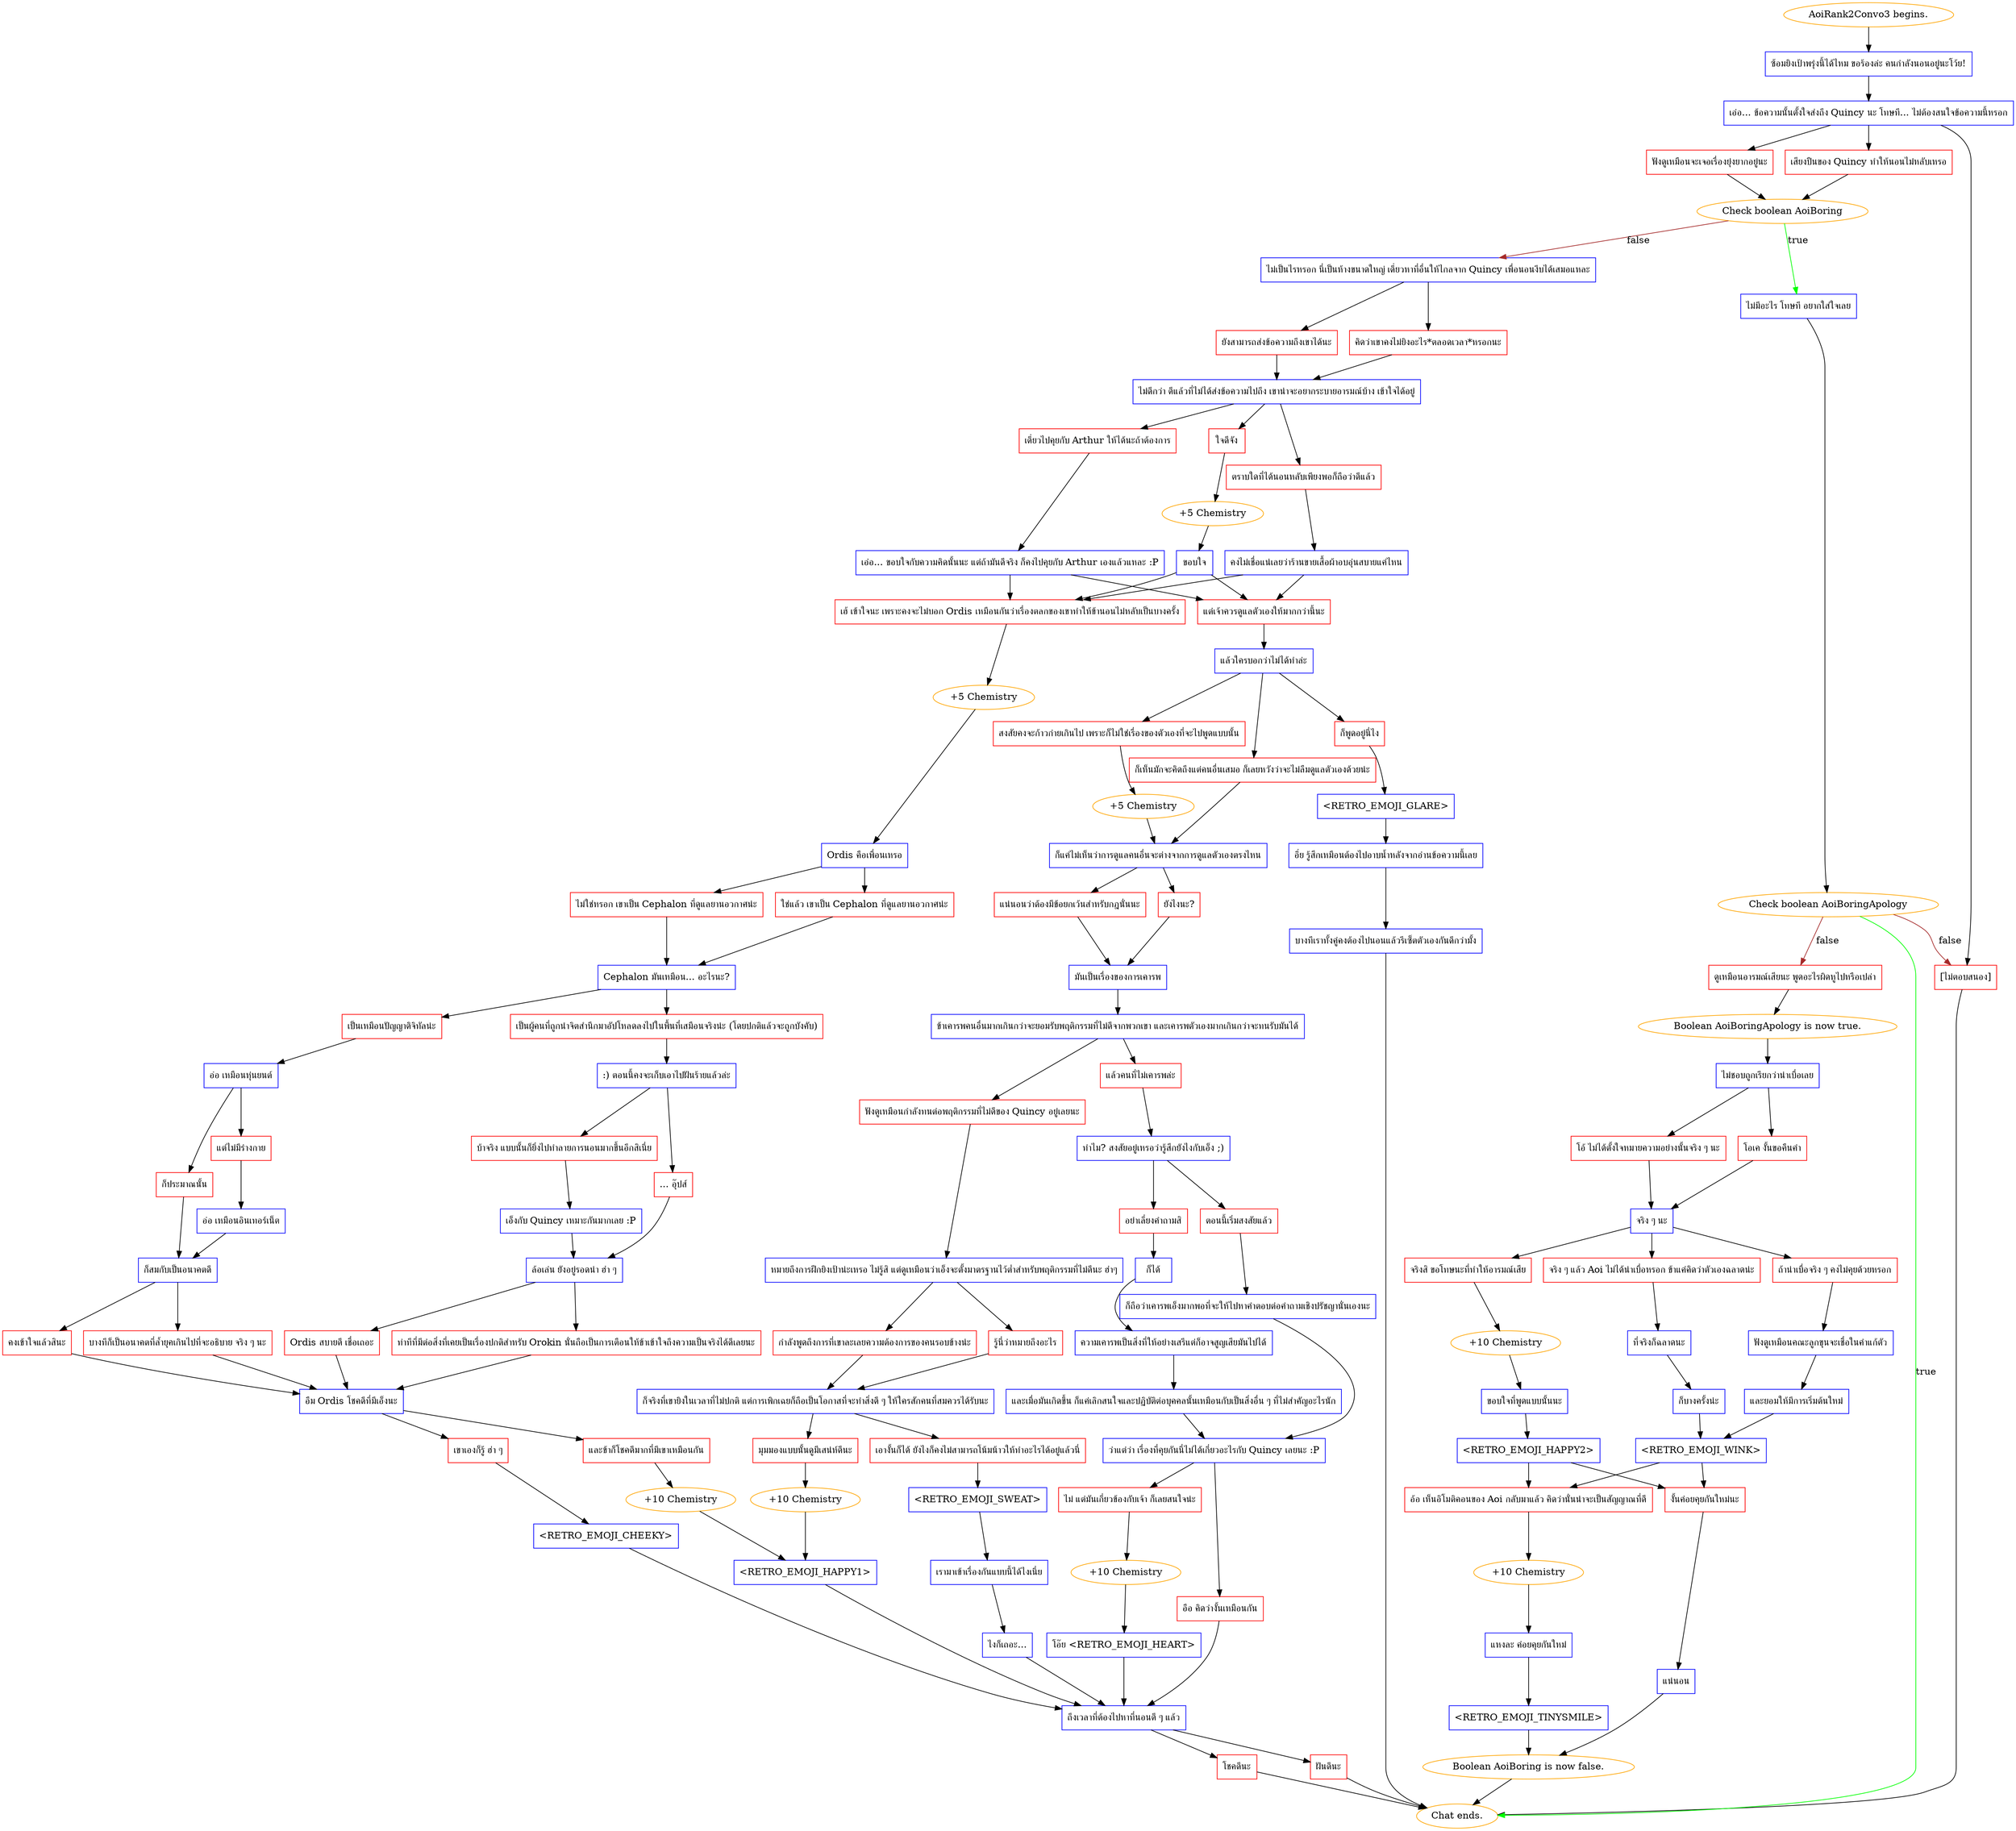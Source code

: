 digraph {
	"AoiRank2Convo3 begins." [color=orange];
		"AoiRank2Convo3 begins." -> j2981569025;
	j2981569025 [label="ซ้อมยิงเป้าพรุ่งนี้ได้ไหม ขอร้องล่ะ คนกำลังนอนอยู่นะโว้ย!",shape=box,color=blue];
		j2981569025 -> j4181118185;
	j4181118185 [label="เอ่อ... ข้อความนั้นตั้งใจส่งถึง Quincy นะ โทษที... ไม่ต้องสนใจข้อความนี้หรอก",shape=box,color=blue];
		j4181118185 -> j2418696961;
		j4181118185 -> j1433867036;
		j4181118185 -> j3641950350;
	j2418696961 [label="เสียงปืนของ Quincy ทำให้นอนไม่หลับเหรอ",shape=box,color=red];
		j2418696961 -> j1609432289;
	j1433867036 [label="ฟังดูเหมือนจะเจอเรื่องยุ่งยากอยู่นะ",shape=box,color=red];
		j1433867036 -> j1609432289;
	j3641950350 [label="[ไม่ตอบสนอง]",shape=box,color=red];
		j3641950350 -> "Chat ends.";
	j1609432289 [label="Check boolean AoiBoring",color=orange];
		j1609432289 -> j3120202435 [label=true,color=green];
		j1609432289 -> j3249767647 [label=false,color=brown];
	"Chat ends." [color=orange];
	j3120202435 [label="ไม่มีอะไร โทษที อยากใส่ใจเลย",shape=box,color=blue];
		j3120202435 -> j184200178;
	j3249767647 [label="ไม่เป็นไรหรอก นี่เป็นห้างขนาดใหญ่ เดี๋ยวหาที่อื่นให้ไกลจาก Quincy เพื่อนอนงีบได้เสมอแหละ",shape=box,color=blue];
		j3249767647 -> j1740153352;
		j3249767647 -> j3808743415;
	j184200178 [label="Check boolean AoiBoringApology",color=orange];
		j184200178 -> "Chat ends." [label=true,color=green];
		j184200178 -> j3140513351 [label=false,color=brown];
		j184200178 -> j3641950350 [label=false,color=brown];
	j1740153352 [label="คิดว่าเขาคงไม่ยิงอะไร*ตลอดเวลา*หรอกนะ",shape=box,color=red];
		j1740153352 -> j2032218457;
	j3808743415 [label="ยังสามารถส่งข้อความถึงเขาได้นะ",shape=box,color=red];
		j3808743415 -> j2032218457;
	j3140513351 [label="ดูเหมือนอารมณ์เสียนะ พูดอะไรผิดหูไปหรือเปล่า",shape=box,color=red];
		j3140513351 -> j2081020481;
	j2032218457 [label="ไม่ดีกว่า ดีแล้วที่ไม่ได้ส่งข้อความไปถึง เขาน่าจะอยากระบายอารมณ์บ้าง เข้าใจได้อยู่",shape=box,color=blue];
		j2032218457 -> j1906640575;
		j2032218457 -> j706566941;
		j2032218457 -> j2234128488;
	j2081020481 [label="Boolean AoiBoringApology is now true.",color=orange];
		j2081020481 -> j2375172901;
	j1906640575 [label="เดี๋ยวไปคุยกับ Arthur ให้ได้นะถ้าต้องการ",shape=box,color=red];
		j1906640575 -> j1113889347;
	j706566941 [label="ใจดีจัง",shape=box,color=red];
		j706566941 -> j2985423853;
	j2234128488 [label="ตราบใดที่ได้นอนหลับเพียงพอก็ถือว่าดีแล้ว",shape=box,color=red];
		j2234128488 -> j296423804;
	j2375172901 [label="ไม่ชอบถูกเรียกว่าน่าเบื่อเลย",shape=box,color=blue];
		j2375172901 -> j1389609788;
		j2375172901 -> j4127921719;
	j1113889347 [label="เอ่อ... ขอบใจกับความคิดนั้นนะ แต่ถ้ามันดีจริง ก็คงไปคุยกับ Arthur เองแล้วแหละ :P",shape=box,color=blue];
		j1113889347 -> j1490609414;
		j1113889347 -> j1885589029;
	j2985423853 [label="+5 Chemistry",color=orange];
		j2985423853 -> j2372986658;
	j296423804 [label="คงไม่เชื่อแน่เลยว่าร้านขายเสื้อผ้าอบอุ่นสบายแค่ไหน",shape=box,color=blue];
		j296423804 -> j1490609414;
		j296423804 -> j1885589029;
	j1389609788 [label="โอ้ ไม่ได้ตั้งใจหมายความอย่างนั้นจริง ๆ นะ",shape=box,color=red];
		j1389609788 -> j4249840524;
	j4127921719 [label="โอเค งั้นขอคืนคำ",shape=box,color=red];
		j4127921719 -> j4249840524;
	j1490609414 [label="เฮ้ เข้าใจนะ เพราะคงจะไม่บอก Ordis เหมือนกันว่าเรื่องตลกของเขาทำให้ข้านอนไม่หลับเป็นบางครั้ง",shape=box,color=red];
		j1490609414 -> j1208197385;
	j1885589029 [label="แต่เจ้าควรดูแลตัวเองให้มากกว่านี้นะ",shape=box,color=red];
		j1885589029 -> j91589116;
	j2372986658 [label="ขอบใจ",shape=box,color=blue];
		j2372986658 -> j1490609414;
		j2372986658 -> j1885589029;
	j4249840524 [label="จริง ๆ นะ",shape=box,color=blue];
		j4249840524 -> j2850256972;
		j4249840524 -> j1834751817;
		j4249840524 -> j3450892431;
	j1208197385 [label="+5 Chemistry",color=orange];
		j1208197385 -> j3103016343;
	j91589116 [label="แล้วใครบอกว่าไม่ได้ทำล่ะ",shape=box,color=blue];
		j91589116 -> j1686051804;
		j91589116 -> j2404213589;
		j91589116 -> j3236633014;
	j2850256972 [label="จริงสิ ขอโทษนะที่ทำให้อารมณ์เสีย",shape=box,color=red];
		j2850256972 -> j2722310395;
	j1834751817 [label="จริง ๆ แล้ว Aoi ไม่ได้น่าเบื่อหรอก ข้าแค่คิดว่าตัวเองฉลาดน่ะ",shape=box,color=red];
		j1834751817 -> j1099090294;
	j3450892431 [label="ถ้าน่าเบื่อจริง ๆ คงไม่คุยด้วยหรอก",shape=box,color=red];
		j3450892431 -> j3481214740;
	j3103016343 [label="Ordis คือเพื่อนเหรอ",shape=box,color=blue];
		j3103016343 -> j857986909;
		j3103016343 -> j2908065618;
	j1686051804 [label="ก็เห็นมักจะคิดถึงแต่คนอื่นเสมอ ก็เลยหวังว่าจะไม่ลืมดูแลตัวเองด้วยน่ะ",shape=box,color=red];
		j1686051804 -> j3218650660;
	j2404213589 [label="สงสัยคงจะก้าวก่ายเกินไป เพราะก็ไม่ใช่เรื่องของตัวเองที่จะไปพูดแบบนั้น",shape=box,color=red];
		j2404213589 -> j3364481414;
	j3236633014 [label="ก็พูดอยู่นี่ไง",shape=box,color=red];
		j3236633014 -> j16749545;
	j2722310395 [label="+10 Chemistry",color=orange];
		j2722310395 -> j1648381217;
	j1099090294 [label="ที่จริงก็ฉลาดนะ",shape=box,color=blue];
		j1099090294 -> j150866700;
	j3481214740 [label="ฟังดูเหมือนคณะลูกขุนจะเชื่อในคำแก้ตัว",shape=box,color=blue];
		j3481214740 -> j2069127026;
	j857986909 [label="ใช่แล้ว เขาเป็น Cephalon ที่ดูแลยานอวกาศน่ะ",shape=box,color=red];
		j857986909 -> j4165476785;
	j2908065618 [label="ไม่ใช่หรอก เขาเป็น Cephalon ที่ดูแลยานอวกาศน่ะ",shape=box,color=red];
		j2908065618 -> j4165476785;
	j3218650660 [label="ก็แค่ไม่เห็นว่าการดูแลคนอื่นจะต่างจากการดูแลตัวเองตรงไหน",shape=box,color=blue];
		j3218650660 -> j471081497;
		j3218650660 -> j3546508676;
	j3364481414 [label="+5 Chemistry",color=orange];
		j3364481414 -> j3218650660;
	j16749545 [label="<RETRO_EMOJI_GLARE>",shape=box,color=blue];
		j16749545 -> j1147889874;
	j1648381217 [label="ขอบใจที่พูดแบบนั้นนะ",shape=box,color=blue];
		j1648381217 -> j866100975;
	j150866700 [label="ก็บางครั้งน่ะ",shape=box,color=blue];
		j150866700 -> j2769349076;
	j2069127026 [label="และยอมให้มีการเริ่มต้นใหม่",shape=box,color=blue];
		j2069127026 -> j2769349076;
	j4165476785 [label="Cephalon มันเหมือน... อะไรนะ?",shape=box,color=blue];
		j4165476785 -> j1711166666;
		j4165476785 -> j4042480346;
	j471081497 [label="แน่นอนว่าต้องมีข้อยกเว้นสำหรับกฎนั่นนะ",shape=box,color=red];
		j471081497 -> j1120806812;
	j3546508676 [label="ยังไงนะ?",shape=box,color=red];
		j3546508676 -> j1120806812;
	j1147889874 [label="อึ๋ย รู้สึกเหมือนต้องไปอาบน้ำหลังจากอ่านข้อความนี้เลย",shape=box,color=blue];
		j1147889874 -> j2939191511;
	j866100975 [label="<RETRO_EMOJI_HAPPY2>",shape=box,color=blue];
		j866100975 -> j1491377726;
		j866100975 -> j4179088557;
	j2769349076 [label="<RETRO_EMOJI_WINK>",shape=box,color=blue];
		j2769349076 -> j1491377726;
		j2769349076 -> j4179088557;
	j1711166666 [label="เป็นเหมือนปัญญาดิจิทัลน่ะ",shape=box,color=red];
		j1711166666 -> j2724499592;
	j4042480346 [label="เป็นผู้คนที่ถูกนำจิตสำนึกมาอัปโหลดลงไปในพื้นที่เสมือนจริงน่ะ (โดยปกติแล้วจะถูกบังคับ)",shape=box,color=red];
		j4042480346 -> j196434204;
	j1120806812 [label="มันเป็นเรื่องของการเคารพ",shape=box,color=blue];
		j1120806812 -> j859762888;
	j2939191511 [label="บางทีเราทั้งคู่คงต้องไปนอนแล้วรีเซ็ตตัวเองกันดีกว่ามั้ง",shape=box,color=blue];
		j2939191511 -> "Chat ends.";
	j1491377726 [label="งั้นค่อยคุยกันใหม่นะ",shape=box,color=red];
		j1491377726 -> j4054790527;
	j4179088557 [label="อ้อ เห็นอิโมติคอนของ Aoi กลับมาแล้ว คิดว่านั่นน่าจะเป็นสัญญาณที่ดี",shape=box,color=red];
		j4179088557 -> j3570590051;
	j2724499592 [label="อ๋อ เหมือนหุ่นยนต์",shape=box,color=blue];
		j2724499592 -> j910236686;
		j2724499592 -> j1806969800;
	j196434204 [label=":) ตอนนี้คงจะเก็บเอาไปฝันร้ายแล้วล่ะ",shape=box,color=blue];
		j196434204 -> j3594250959;
		j196434204 -> j3998455945;
	j859762888 [label="ข้าเคารพคนอื่นมากเกินกว่าจะยอมรับพฤติกรรมที่ไม่ดีจากพวกเขา และเคารพตัวเองมากเกินกว่าจะทนรับมันได้",shape=box,color=blue];
		j859762888 -> j1021882922;
		j859762888 -> j3489619247;
	j4054790527 [label="แน่นอน",shape=box,color=blue];
		j4054790527 -> j1984221796;
	j3570590051 [label="+10 Chemistry",color=orange];
		j3570590051 -> j4158148064;
	j910236686 [label="ก็ประมาณนั้น",shape=box,color=red];
		j910236686 -> j958626083;
	j1806969800 [label="แต่ไม่มีร่างกาย",shape=box,color=red];
		j1806969800 -> j1717646527;
	j3594250959 [label="บ้าจริง แบบนั้นก็ยิ่งไปทำลายการนอนมากขึ้นอีกสิเนี่ย",shape=box,color=red];
		j3594250959 -> j1928984126;
	j3998455945 [label="... อุ๊ปส์",shape=box,color=red];
		j3998455945 -> j2158986632;
	j1021882922 [label="แล้วคนที่ไม่เคารพล่ะ",shape=box,color=red];
		j1021882922 -> j711993037;
	j3489619247 [label="ฟังดูเหมือนกำลังทนต่อพฤติกรรมที่ไม่ดีของ Quincy อยู่เลยนะ",shape=box,color=red];
		j3489619247 -> j2166043364;
	j1984221796 [label="Boolean AoiBoring is now false.",color=orange];
		j1984221796 -> "Chat ends.";
	j4158148064 [label="แหงละ ค่อยคุยกันใหม่",shape=box,color=blue];
		j4158148064 -> j3248434141;
	j958626083 [label="ก็สมกับเป็นอนาคตดี",shape=box,color=blue];
		j958626083 -> j3792058851;
		j958626083 -> j2467849210;
	j1717646527 [label="อ๋อ เหมือนอินเทอร์เน็ต",shape=box,color=blue];
		j1717646527 -> j958626083;
	j1928984126 [label="เอ็งกับ Quincy เหมาะกันมากเลย :P",shape=box,color=blue];
		j1928984126 -> j2158986632;
	j2158986632 [label="ล้อเล่น ยังอยู่รอดน่า ฮ่า ๆ",shape=box,color=blue];
		j2158986632 -> j3695639676;
		j2158986632 -> j430834881;
	j711993037 [label="ทำไม? สงสัยอยู่เหรอว่ารู้สึกยังไงกับเอ็ง ;)",shape=box,color=blue];
		j711993037 -> j2904866209;
		j711993037 -> j2317901543;
	j2166043364 [label="หมายถึงการฝึกยิงเป้าน่ะเหรอ ไม่รู้สิ แต่ดูเหมือนว่าเอ็งจะตั้งมาตรฐานไว้ต่ำสำหรับพฤติกรรมที่ไม่ดีนะ ฮ่าๆ",shape=box,color=blue];
		j2166043364 -> j3151222087;
		j2166043364 -> j4220721314;
	j3248434141 [label="<RETRO_EMOJI_TINYSMILE>",shape=box,color=blue];
		j3248434141 -> j1984221796;
	j3792058851 [label="คงเข้าใจแล้วสินะ",shape=box,color=red];
		j3792058851 -> j1737730118;
	j2467849210 [label="บางทีก็เป็นอนาคตที่ล้ำยุคเกินไปที่จะอธิบาย จริง ๆ นะ",shape=box,color=red];
		j2467849210 -> j1737730118;
	j3695639676 [label="Ordis สบายดี เชื่อเถอะ",shape=box,color=red];
		j3695639676 -> j1737730118;
	j430834881 [label="ท่าทีที่มีต่อสิ่งที่เคยเป็นเรื่องปกติสำหรับ Orokin นั่นถือเป็นการเตือนให้ข้าเข้าใจถึงความเป็นจริงได้ดีเลยนะ",shape=box,color=red];
		j430834881 -> j1737730118;
	j2904866209 [label="ตอนนี้เริ่มสงสัยแล้ว",shape=box,color=red];
		j2904866209 -> j3189696153;
	j2317901543 [label="อย่าเลี่ยงคำถามสิ",shape=box,color=red];
		j2317901543 -> j2983061100;
	j3151222087 [label="รู้นี่ว่าหมายถึงอะไร",shape=box,color=red];
		j3151222087 -> j2412047596;
	j4220721314 [label="กำลังพูดถึงการที่เขาละเลยความต้องการของคนรอบข้างน่ะ",shape=box,color=red];
		j4220721314 -> j2412047596;
	j1737730118 [label="อืม Ordis โชคดีที่มีเอ็งนะ",shape=box,color=blue];
		j1737730118 -> j1137493113;
		j1737730118 -> j3609570043;
	j3189696153 [label="ก็ถือว่าเคารพเอ็งมากพอที่จะให้ไปหาคำตอบต่อคำถามเชิงปรัชญานั่นเองนะ",shape=box,color=blue];
		j3189696153 -> j1665011294;
	j2983061100 [label="ก็ได้",shape=box,color=blue];
		j2983061100 -> j841916138;
	j2412047596 [label="ก็จริงที่เขายิงในเวลาที่ไม่ปกติ แต่การเพิกเฉยก็ถือเป็นโอกาสที่จะทำสิ่งดี ๆ ให้ใครสักคนที่สมควรได้รับนะ",shape=box,color=blue];
		j2412047596 -> j294647998;
		j2412047596 -> j2501168136;
	j1137493113 [label="เขาเองก็รู้ ฮ่า ๆ",shape=box,color=red];
		j1137493113 -> j4245600935;
	j3609570043 [label="และข้าก็โชคดีมากที่มีเขาเหมือนกัน",shape=box,color=red];
		j3609570043 -> j1946328233;
	j1665011294 [label="ว่าแต่ว่า เรื่องที่คุยกันนี่ไม่ได้เกี่ยวอะไรกับ Quincy เลยนะ :P",shape=box,color=blue];
		j1665011294 -> j10848107;
		j1665011294 -> j1380867977;
	j841916138 [label="ความเคารพเป็นสิ่งที่ให้อย่างเสรีแต่ก็อาจสูญเสียมันไปได้",shape=box,color=blue];
		j841916138 -> j838251802;
	j294647998 [label="เอางั้นก็ได้ ยังไงก็คงไม่สามารถโน้มน้าวให้ทำอะไรได้อยู่แล้วนี่",shape=box,color=red];
		j294647998 -> j3795810542;
	j2501168136 [label="มุมมองแบบนั้นดูมีเสน่ห์ดีนะ",shape=box,color=red];
		j2501168136 -> j237819399;
	j4245600935 [label="<RETRO_EMOJI_CHEEKY>",shape=box,color=blue];
		j4245600935 -> j3705575219;
	j1946328233 [label="+10 Chemistry",color=orange];
		j1946328233 -> j1332983703;
	j10848107 [label="ไม่ แต่มันเกี่ยวข้องกับเจ้า ก็เลยสนใจน่ะ",shape=box,color=red];
		j10848107 -> j4220046611;
	j1380867977 [label="อือ คิดว่างั้นเหมือนกัน",shape=box,color=red];
		j1380867977 -> j3705575219;
	j838251802 [label="และเมื่อมันเกิดขึ้น ก็แค่เลิกสนใจและปฏิบัติต่อบุคคลนั้นเหมือนกับเป็นสิ่งอื่น ๆ ที่ไม่สำคัญอะไรนัก",shape=box,color=blue];
		j838251802 -> j1665011294;
	j3795810542 [label="<RETRO_EMOJI_SWEAT>",shape=box,color=blue];
		j3795810542 -> j3766002591;
	j237819399 [label="+10 Chemistry",color=orange];
		j237819399 -> j1332983703;
	j3705575219 [label="ถึงเวลาที่ต้องไปหาที่นอนดี ๆ แล้ว",shape=box,color=blue];
		j3705575219 -> j2437920806;
		j3705575219 -> j820625899;
	j1332983703 [label="<RETRO_EMOJI_HAPPY1>",shape=box,color=blue];
		j1332983703 -> j3705575219;
	j4220046611 [label="+10 Chemistry",color=orange];
		j4220046611 -> j1856276241;
	j3766002591 [label="เรามาเข้าเรื่องกันแบบนี้ได้ไงเนี่ย",shape=box,color=blue];
		j3766002591 -> j601075128;
	j2437920806 [label="โชคดีนะ",shape=box,color=red];
		j2437920806 -> "Chat ends.";
	j820625899 [label="ฝันดีนะ",shape=box,color=red];
		j820625899 -> "Chat ends.";
	j1856276241 [label="โอ๊ย <RETRO_EMOJI_HEART>",shape=box,color=blue];
		j1856276241 -> j3705575219;
	j601075128 [label="ไงก็เถอะ...",shape=box,color=blue];
		j601075128 -> j3705575219;
}